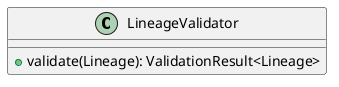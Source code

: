 @startuml

    class LineageValidator [[LineageValidator.html]] {
        +validate(Lineage): ValidationResult<Lineage>
    }

@enduml
